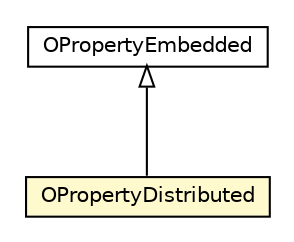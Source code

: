 #!/usr/local/bin/dot
#
# Class diagram 
# Generated by UMLGraph version R5_6-24-gf6e263 (http://www.umlgraph.org/)
#

digraph G {
	edge [fontname="Helvetica",fontsize=10,labelfontname="Helvetica",labelfontsize=10];
	node [fontname="Helvetica",fontsize=10,shape=plaintext];
	nodesep=0.25;
	ranksep=0.5;
	// com.orientechnologies.orient.core.metadata.schema.OPropertyEmbedded
	c5258569 [label=<<table title="com.orientechnologies.orient.core.metadata.schema.OPropertyEmbedded" border="0" cellborder="1" cellspacing="0" cellpadding="2" port="p" href="../../../../core/metadata/schema/OPropertyEmbedded.html">
		<tr><td><table border="0" cellspacing="0" cellpadding="1">
<tr><td align="center" balign="center"> OPropertyEmbedded </td></tr>
		</table></td></tr>
		</table>>, URL="../../../../core/metadata/schema/OPropertyEmbedded.html", fontname="Helvetica", fontcolor="black", fontsize=10.0];
	// com.orientechnologies.orient.server.distributed.impl.metadata.OPropertyDistributed
	c5260605 [label=<<table title="com.orientechnologies.orient.server.distributed.impl.metadata.OPropertyDistributed" border="0" cellborder="1" cellspacing="0" cellpadding="2" port="p" bgcolor="lemonChiffon" href="./OPropertyDistributed.html">
		<tr><td><table border="0" cellspacing="0" cellpadding="1">
<tr><td align="center" balign="center"> OPropertyDistributed </td></tr>
		</table></td></tr>
		</table>>, URL="./OPropertyDistributed.html", fontname="Helvetica", fontcolor="black", fontsize=10.0];
	//com.orientechnologies.orient.server.distributed.impl.metadata.OPropertyDistributed extends com.orientechnologies.orient.core.metadata.schema.OPropertyEmbedded
	c5258569:p -> c5260605:p [dir=back,arrowtail=empty];
}

